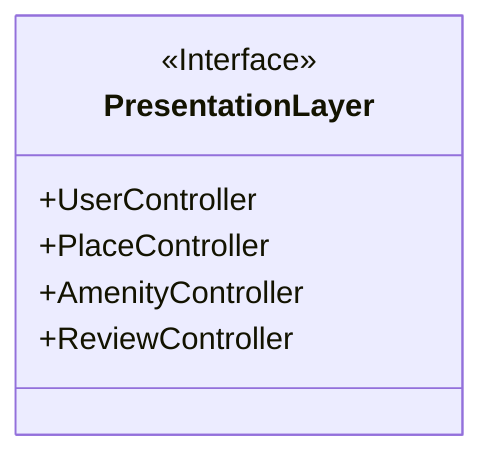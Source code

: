 classDiagram
  class PresentationLayer {
  <<Interface>>
  +UserController
  +PlaceController
  +AmenityController
  +ReviewController
}